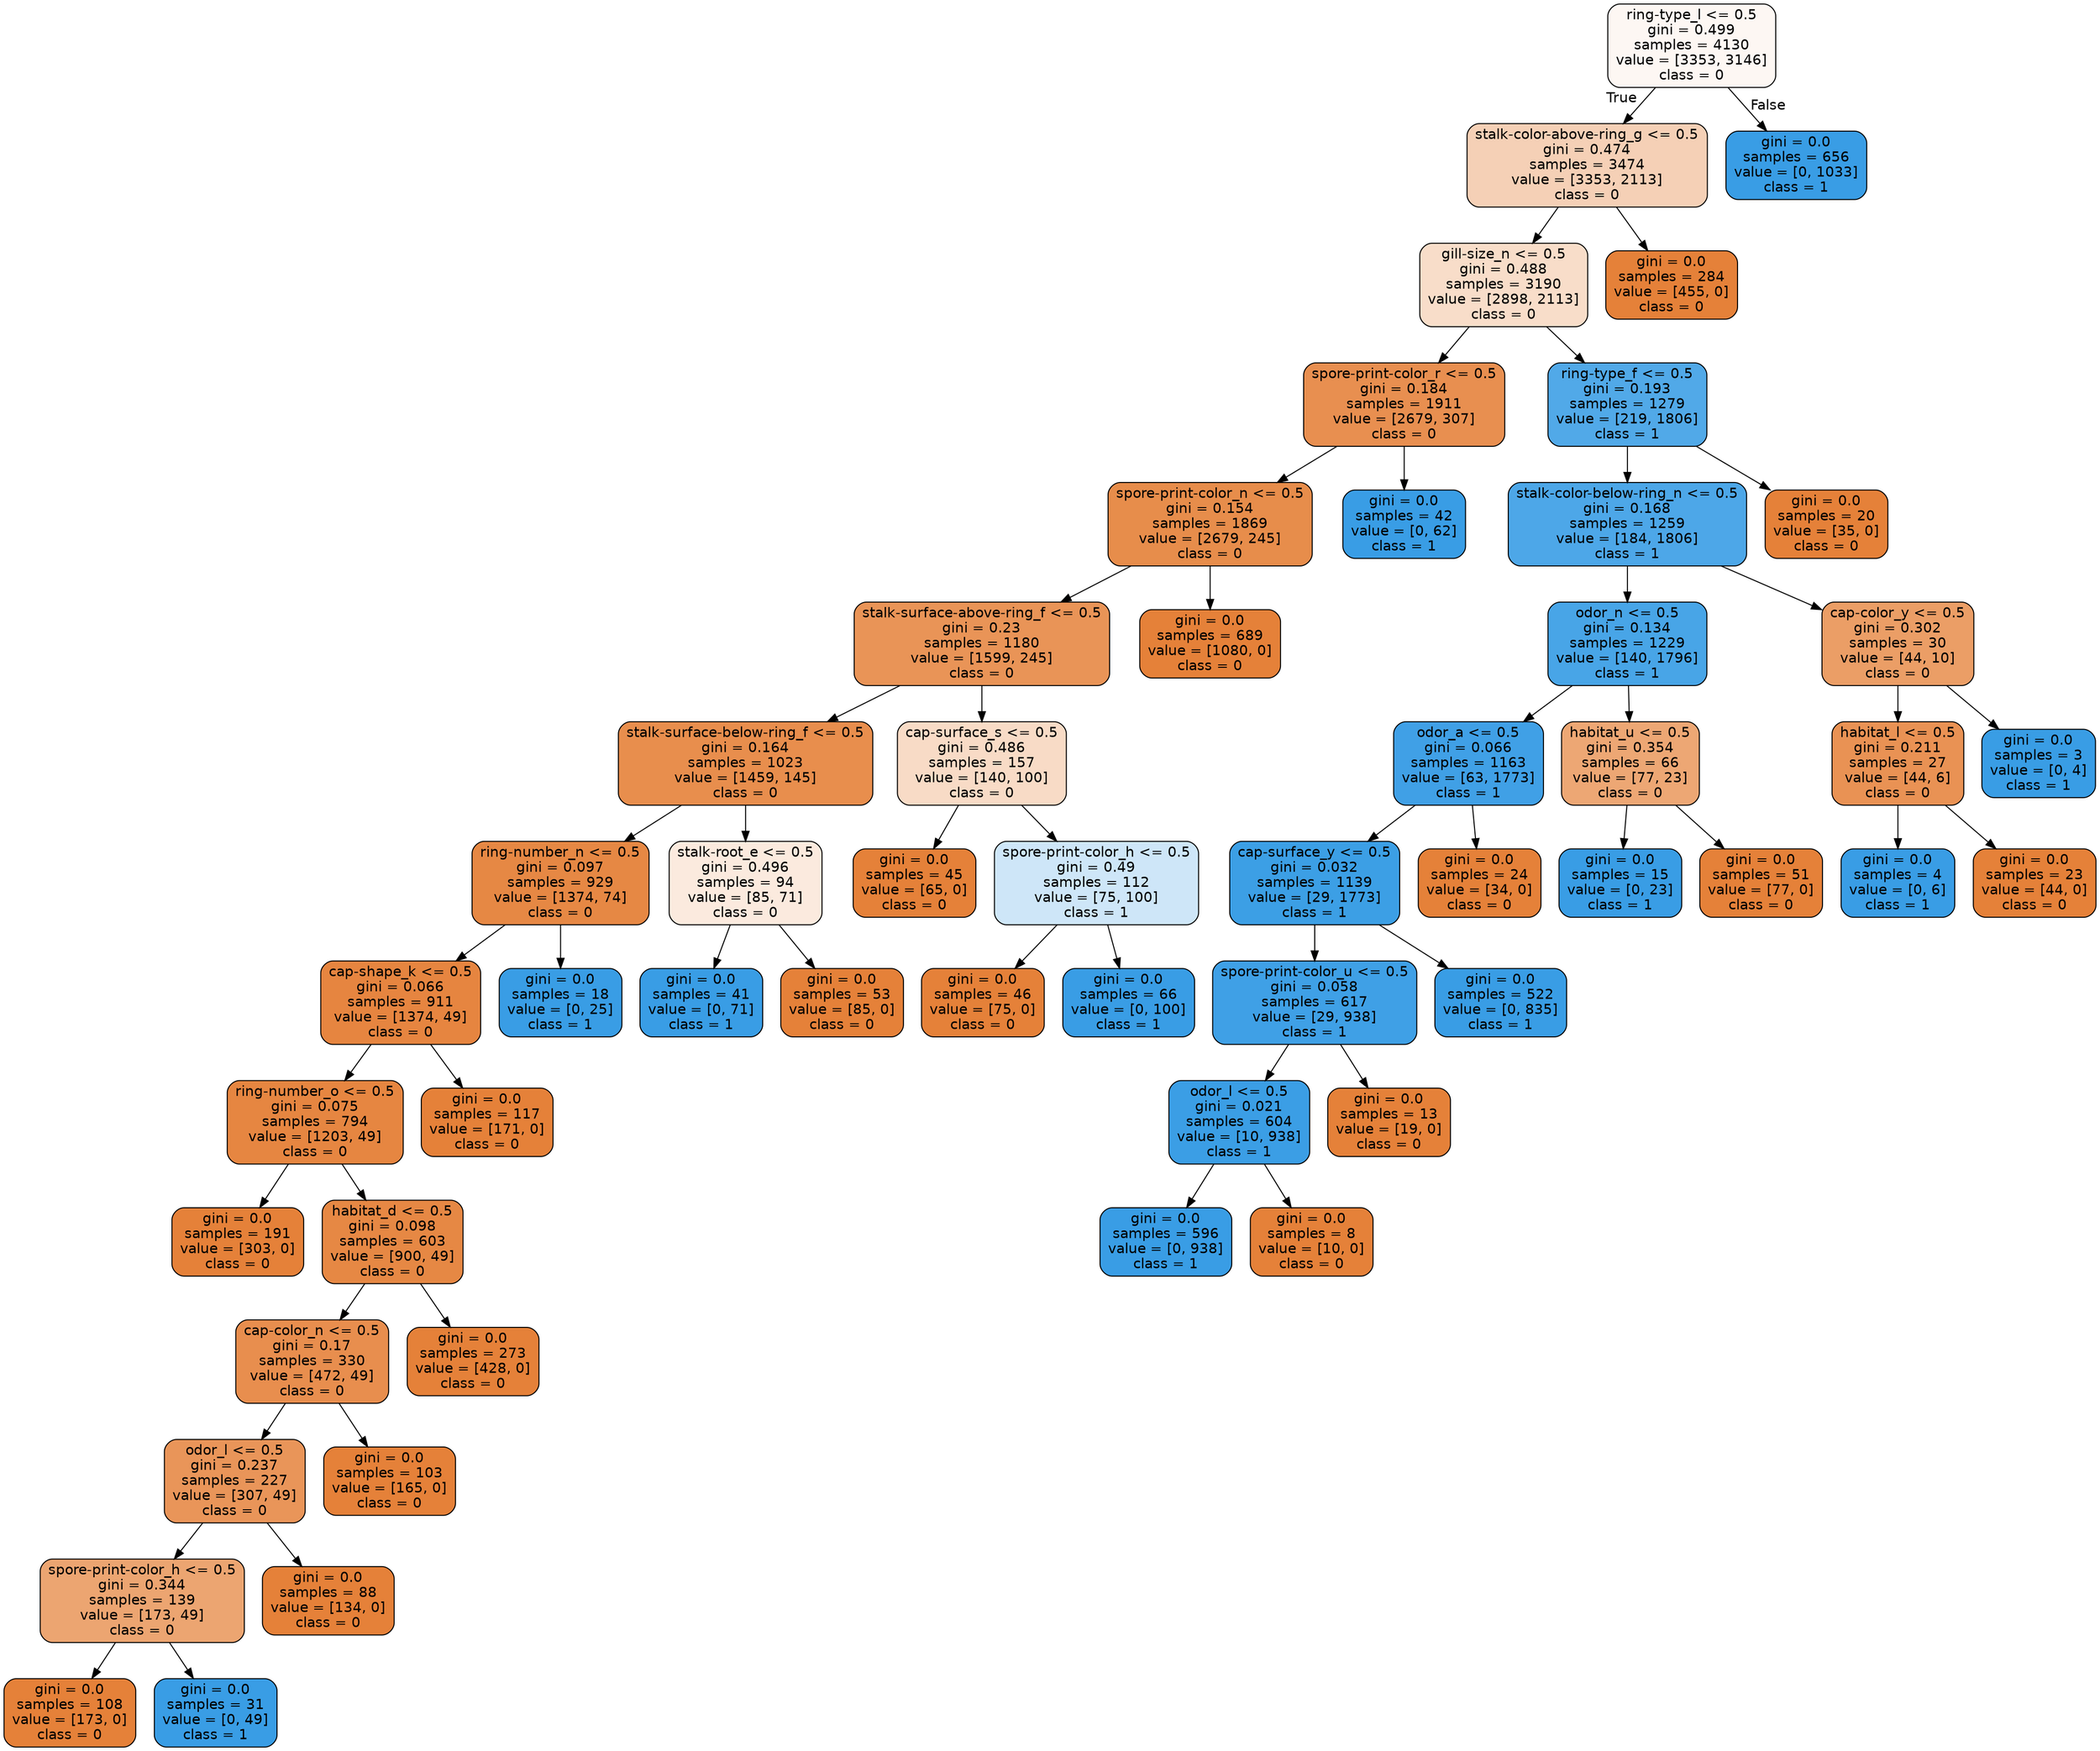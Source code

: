 digraph Tree {
node [shape=box, style="filled, rounded", color="black", fontname="helvetica"] ;
edge [fontname="helvetica"] ;
0 [label="ring-type_l <= 0.5\ngini = 0.499\nsamples = 4130\nvalue = [3353, 3146]\nclass = 0", fillcolor="#fdf7f3"] ;
1 [label="stalk-color-above-ring_g <= 0.5\ngini = 0.474\nsamples = 3474\nvalue = [3353, 2113]\nclass = 0", fillcolor="#f5d0b6"] ;
0 -> 1 [labeldistance=2.5, labelangle=45, headlabel="True"] ;
2 [label="gill-size_n <= 0.5\ngini = 0.488\nsamples = 3190\nvalue = [2898, 2113]\nclass = 0", fillcolor="#f8ddc9"] ;
1 -> 2 ;
3 [label="spore-print-color_r <= 0.5\ngini = 0.184\nsamples = 1911\nvalue = [2679, 307]\nclass = 0", fillcolor="#e88f50"] ;
2 -> 3 ;
4 [label="spore-print-color_n <= 0.5\ngini = 0.154\nsamples = 1869\nvalue = [2679, 245]\nclass = 0", fillcolor="#e78d4b"] ;
3 -> 4 ;
5 [label="stalk-surface-above-ring_f <= 0.5\ngini = 0.23\nsamples = 1180\nvalue = [1599, 245]\nclass = 0", fillcolor="#e99457"] ;
4 -> 5 ;
6 [label="stalk-surface-below-ring_f <= 0.5\ngini = 0.164\nsamples = 1023\nvalue = [1459, 145]\nclass = 0", fillcolor="#e88e4d"] ;
5 -> 6 ;
7 [label="ring-number_n <= 0.5\ngini = 0.097\nsamples = 929\nvalue = [1374, 74]\nclass = 0", fillcolor="#e68844"] ;
6 -> 7 ;
8 [label="cap-shape_k <= 0.5\ngini = 0.066\nsamples = 911\nvalue = [1374, 49]\nclass = 0", fillcolor="#e68540"] ;
7 -> 8 ;
9 [label="ring-number_o <= 0.5\ngini = 0.075\nsamples = 794\nvalue = [1203, 49]\nclass = 0", fillcolor="#e68641"] ;
8 -> 9 ;
10 [label="gini = 0.0\nsamples = 191\nvalue = [303, 0]\nclass = 0", fillcolor="#e58139"] ;
9 -> 10 ;
11 [label="habitat_d <= 0.5\ngini = 0.098\nsamples = 603\nvalue = [900, 49]\nclass = 0", fillcolor="#e68844"] ;
9 -> 11 ;
12 [label="cap-color_n <= 0.5\ngini = 0.17\nsamples = 330\nvalue = [472, 49]\nclass = 0", fillcolor="#e88e4e"] ;
11 -> 12 ;
13 [label="odor_l <= 0.5\ngini = 0.237\nsamples = 227\nvalue = [307, 49]\nclass = 0", fillcolor="#e99559"] ;
12 -> 13 ;
14 [label="spore-print-color_h <= 0.5\ngini = 0.344\nsamples = 139\nvalue = [173, 49]\nclass = 0", fillcolor="#eca571"] ;
13 -> 14 ;
15 [label="gini = 0.0\nsamples = 108\nvalue = [173, 0]\nclass = 0", fillcolor="#e58139"] ;
14 -> 15 ;
16 [label="gini = 0.0\nsamples = 31\nvalue = [0, 49]\nclass = 1", fillcolor="#399de5"] ;
14 -> 16 ;
17 [label="gini = 0.0\nsamples = 88\nvalue = [134, 0]\nclass = 0", fillcolor="#e58139"] ;
13 -> 17 ;
18 [label="gini = 0.0\nsamples = 103\nvalue = [165, 0]\nclass = 0", fillcolor="#e58139"] ;
12 -> 18 ;
19 [label="gini = 0.0\nsamples = 273\nvalue = [428, 0]\nclass = 0", fillcolor="#e58139"] ;
11 -> 19 ;
20 [label="gini = 0.0\nsamples = 117\nvalue = [171, 0]\nclass = 0", fillcolor="#e58139"] ;
8 -> 20 ;
21 [label="gini = 0.0\nsamples = 18\nvalue = [0, 25]\nclass = 1", fillcolor="#399de5"] ;
7 -> 21 ;
22 [label="stalk-root_e <= 0.5\ngini = 0.496\nsamples = 94\nvalue = [85, 71]\nclass = 0", fillcolor="#fbeade"] ;
6 -> 22 ;
23 [label="gini = 0.0\nsamples = 41\nvalue = [0, 71]\nclass = 1", fillcolor="#399de5"] ;
22 -> 23 ;
24 [label="gini = 0.0\nsamples = 53\nvalue = [85, 0]\nclass = 0", fillcolor="#e58139"] ;
22 -> 24 ;
25 [label="cap-surface_s <= 0.5\ngini = 0.486\nsamples = 157\nvalue = [140, 100]\nclass = 0", fillcolor="#f8dbc6"] ;
5 -> 25 ;
26 [label="gini = 0.0\nsamples = 45\nvalue = [65, 0]\nclass = 0", fillcolor="#e58139"] ;
25 -> 26 ;
27 [label="spore-print-color_h <= 0.5\ngini = 0.49\nsamples = 112\nvalue = [75, 100]\nclass = 1", fillcolor="#cee6f8"] ;
25 -> 27 ;
28 [label="gini = 0.0\nsamples = 46\nvalue = [75, 0]\nclass = 0", fillcolor="#e58139"] ;
27 -> 28 ;
29 [label="gini = 0.0\nsamples = 66\nvalue = [0, 100]\nclass = 1", fillcolor="#399de5"] ;
27 -> 29 ;
30 [label="gini = 0.0\nsamples = 689\nvalue = [1080, 0]\nclass = 0", fillcolor="#e58139"] ;
4 -> 30 ;
31 [label="gini = 0.0\nsamples = 42\nvalue = [0, 62]\nclass = 1", fillcolor="#399de5"] ;
3 -> 31 ;
32 [label="ring-type_f <= 0.5\ngini = 0.193\nsamples = 1279\nvalue = [219, 1806]\nclass = 1", fillcolor="#51a9e8"] ;
2 -> 32 ;
33 [label="stalk-color-below-ring_n <= 0.5\ngini = 0.168\nsamples = 1259\nvalue = [184, 1806]\nclass = 1", fillcolor="#4da7e8"] ;
32 -> 33 ;
34 [label="odor_n <= 0.5\ngini = 0.134\nsamples = 1229\nvalue = [140, 1796]\nclass = 1", fillcolor="#48a5e7"] ;
33 -> 34 ;
35 [label="odor_a <= 0.5\ngini = 0.066\nsamples = 1163\nvalue = [63, 1773]\nclass = 1", fillcolor="#40a0e6"] ;
34 -> 35 ;
36 [label="cap-surface_y <= 0.5\ngini = 0.032\nsamples = 1139\nvalue = [29, 1773]\nclass = 1", fillcolor="#3c9fe5"] ;
35 -> 36 ;
37 [label="spore-print-color_u <= 0.5\ngini = 0.058\nsamples = 617\nvalue = [29, 938]\nclass = 1", fillcolor="#3fa0e6"] ;
36 -> 37 ;
38 [label="odor_l <= 0.5\ngini = 0.021\nsamples = 604\nvalue = [10, 938]\nclass = 1", fillcolor="#3b9ee5"] ;
37 -> 38 ;
39 [label="gini = 0.0\nsamples = 596\nvalue = [0, 938]\nclass = 1", fillcolor="#399de5"] ;
38 -> 39 ;
40 [label="gini = 0.0\nsamples = 8\nvalue = [10, 0]\nclass = 0", fillcolor="#e58139"] ;
38 -> 40 ;
41 [label="gini = 0.0\nsamples = 13\nvalue = [19, 0]\nclass = 0", fillcolor="#e58139"] ;
37 -> 41 ;
42 [label="gini = 0.0\nsamples = 522\nvalue = [0, 835]\nclass = 1", fillcolor="#399de5"] ;
36 -> 42 ;
43 [label="gini = 0.0\nsamples = 24\nvalue = [34, 0]\nclass = 0", fillcolor="#e58139"] ;
35 -> 43 ;
44 [label="habitat_u <= 0.5\ngini = 0.354\nsamples = 66\nvalue = [77, 23]\nclass = 0", fillcolor="#eda774"] ;
34 -> 44 ;
45 [label="gini = 0.0\nsamples = 15\nvalue = [0, 23]\nclass = 1", fillcolor="#399de5"] ;
44 -> 45 ;
46 [label="gini = 0.0\nsamples = 51\nvalue = [77, 0]\nclass = 0", fillcolor="#e58139"] ;
44 -> 46 ;
47 [label="cap-color_y <= 0.5\ngini = 0.302\nsamples = 30\nvalue = [44, 10]\nclass = 0", fillcolor="#eb9e66"] ;
33 -> 47 ;
48 [label="habitat_l <= 0.5\ngini = 0.211\nsamples = 27\nvalue = [44, 6]\nclass = 0", fillcolor="#e99254"] ;
47 -> 48 ;
49 [label="gini = 0.0\nsamples = 4\nvalue = [0, 6]\nclass = 1", fillcolor="#399de5"] ;
48 -> 49 ;
50 [label="gini = 0.0\nsamples = 23\nvalue = [44, 0]\nclass = 0", fillcolor="#e58139"] ;
48 -> 50 ;
51 [label="gini = 0.0\nsamples = 3\nvalue = [0, 4]\nclass = 1", fillcolor="#399de5"] ;
47 -> 51 ;
52 [label="gini = 0.0\nsamples = 20\nvalue = [35, 0]\nclass = 0", fillcolor="#e58139"] ;
32 -> 52 ;
53 [label="gini = 0.0\nsamples = 284\nvalue = [455, 0]\nclass = 0", fillcolor="#e58139"] ;
1 -> 53 ;
54 [label="gini = 0.0\nsamples = 656\nvalue = [0, 1033]\nclass = 1", fillcolor="#399de5"] ;
0 -> 54 [labeldistance=2.5, labelangle=-45, headlabel="False"] ;
}